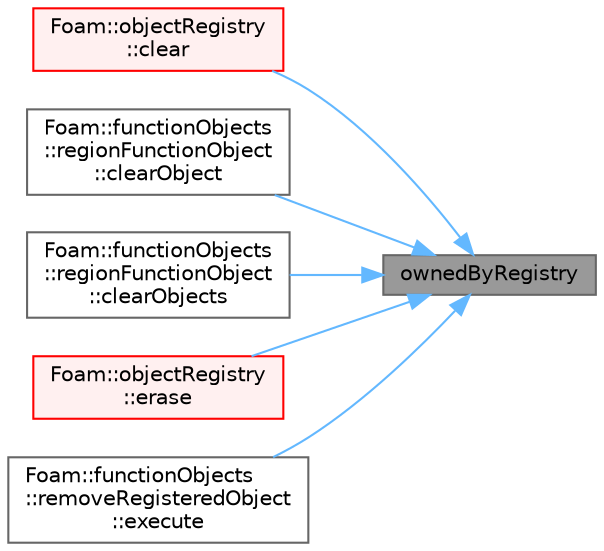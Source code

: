 digraph "ownedByRegistry"
{
 // LATEX_PDF_SIZE
  bgcolor="transparent";
  edge [fontname=Helvetica,fontsize=10,labelfontname=Helvetica,labelfontsize=10];
  node [fontname=Helvetica,fontsize=10,shape=box,height=0.2,width=0.4];
  rankdir="RL";
  Node1 [id="Node000001",label="ownedByRegistry",height=0.2,width=0.4,color="gray40", fillcolor="grey60", style="filled", fontcolor="black",tooltip=" "];
  Node1 -> Node2 [id="edge1_Node000001_Node000002",dir="back",color="steelblue1",style="solid",tooltip=" "];
  Node2 [id="Node000002",label="Foam::objectRegistry\l::clear",height=0.2,width=0.4,color="red", fillcolor="#FFF0F0", style="filled",URL="$classFoam_1_1objectRegistry.html#ac8bb3912a3ce86b15842e79d0b421204",tooltip=" "];
  Node1 -> Node9 [id="edge2_Node000001_Node000009",dir="back",color="steelblue1",style="solid",tooltip=" "];
  Node9 [id="Node000009",label="Foam::functionObjects\l::regionFunctionObject\l::clearObject",height=0.2,width=0.4,color="grey40", fillcolor="white", style="filled",URL="$classFoam_1_1functionObjects_1_1regionFunctionObject.html#aa8c026c08d8cd5f4f26468ee703d02dd",tooltip=" "];
  Node1 -> Node10 [id="edge3_Node000001_Node000010",dir="back",color="steelblue1",style="solid",tooltip=" "];
  Node10 [id="Node000010",label="Foam::functionObjects\l::regionFunctionObject\l::clearObjects",height=0.2,width=0.4,color="grey40", fillcolor="white", style="filled",URL="$classFoam_1_1functionObjects_1_1regionFunctionObject.html#a53bacce2a2fd0635afaf5eb897683659",tooltip=" "];
  Node1 -> Node11 [id="edge4_Node000001_Node000011",dir="back",color="steelblue1",style="solid",tooltip=" "];
  Node11 [id="Node000011",label="Foam::objectRegistry\l::erase",height=0.2,width=0.4,color="red", fillcolor="#FFF0F0", style="filled",URL="$classFoam_1_1objectRegistry.html#ac3686dd9fae3979613a188d94d6c38ff",tooltip=" "];
  Node1 -> Node30 [id="edge5_Node000001_Node000030",dir="back",color="steelblue1",style="solid",tooltip=" "];
  Node30 [id="Node000030",label="Foam::functionObjects\l::removeRegisteredObject\l::execute",height=0.2,width=0.4,color="grey40", fillcolor="white", style="filled",URL="$classFoam_1_1functionObjects_1_1removeRegisteredObject.html#ae006844a02161d12182ab372ca5c257b",tooltip=" "];
}

